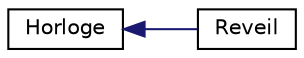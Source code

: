 digraph "Graphe hiérarchique des classes"
{
  edge [fontname="Helvetica",fontsize="10",labelfontname="Helvetica",labelfontsize="10"];
  node [fontname="Helvetica",fontsize="10",shape=record];
  rankdir="LR";
  Node0 [label="Horloge",height=0.2,width=0.4,color="black", fillcolor="white", style="filled",URL="$class_horloge.html"];
  Node0 -> Node1 [dir="back",color="midnightblue",fontsize="10",style="solid",fontname="Helvetica"];
  Node1 [label="Reveil",height=0.2,width=0.4,color="black", fillcolor="white", style="filled",URL="$class_reveil.html"];
}
